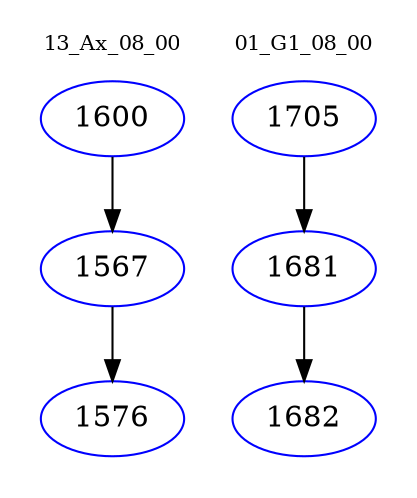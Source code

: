 digraph{
subgraph cluster_0 {
color = white
label = "13_Ax_08_00";
fontsize=10;
T0_1600 [label="1600", color="blue"]
T0_1600 -> T0_1567 [color="black"]
T0_1567 [label="1567", color="blue"]
T0_1567 -> T0_1576 [color="black"]
T0_1576 [label="1576", color="blue"]
}
subgraph cluster_1 {
color = white
label = "01_G1_08_00";
fontsize=10;
T1_1705 [label="1705", color="blue"]
T1_1705 -> T1_1681 [color="black"]
T1_1681 [label="1681", color="blue"]
T1_1681 -> T1_1682 [color="black"]
T1_1682 [label="1682", color="blue"]
}
}
